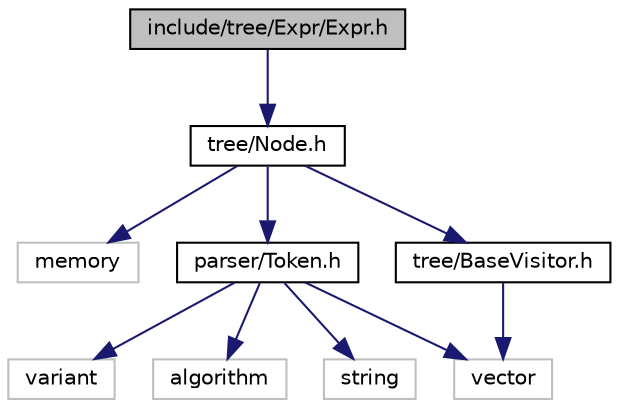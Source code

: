 digraph "include/tree/Expr/Expr.h"
{
 // LATEX_PDF_SIZE
  edge [fontname="Helvetica",fontsize="10",labelfontname="Helvetica",labelfontsize="10"];
  node [fontname="Helvetica",fontsize="10",shape=record];
  Node1 [label="include/tree/Expr/Expr.h",height=0.2,width=0.4,color="black", fillcolor="grey75", style="filled", fontcolor="black",tooltip=" "];
  Node1 -> Node2 [color="midnightblue",fontsize="10",style="solid"];
  Node2 [label="tree/Node.h",height=0.2,width=0.4,color="black", fillcolor="white", style="filled",URL="$_node_8h.html",tooltip=" "];
  Node2 -> Node3 [color="midnightblue",fontsize="10",style="solid"];
  Node3 [label="memory",height=0.2,width=0.4,color="grey75", fillcolor="white", style="filled",tooltip=" "];
  Node2 -> Node4 [color="midnightblue",fontsize="10",style="solid"];
  Node4 [label="parser/Token.h",height=0.2,width=0.4,color="black", fillcolor="white", style="filled",URL="$_token_8h.html",tooltip=" "];
  Node4 -> Node5 [color="midnightblue",fontsize="10",style="solid"];
  Node5 [label="variant",height=0.2,width=0.4,color="grey75", fillcolor="white", style="filled",tooltip=" "];
  Node4 -> Node6 [color="midnightblue",fontsize="10",style="solid"];
  Node6 [label="algorithm",height=0.2,width=0.4,color="grey75", fillcolor="white", style="filled",tooltip=" "];
  Node4 -> Node7 [color="midnightblue",fontsize="10",style="solid"];
  Node7 [label="vector",height=0.2,width=0.4,color="grey75", fillcolor="white", style="filled",tooltip=" "];
  Node4 -> Node8 [color="midnightblue",fontsize="10",style="solid"];
  Node8 [label="string",height=0.2,width=0.4,color="grey75", fillcolor="white", style="filled",tooltip=" "];
  Node2 -> Node9 [color="midnightblue",fontsize="10",style="solid"];
  Node9 [label="tree/BaseVisitor.h",height=0.2,width=0.4,color="black", fillcolor="white", style="filled",URL="$_base_visitor_8h.html",tooltip=" "];
  Node9 -> Node7 [color="midnightblue",fontsize="10",style="solid"];
}
